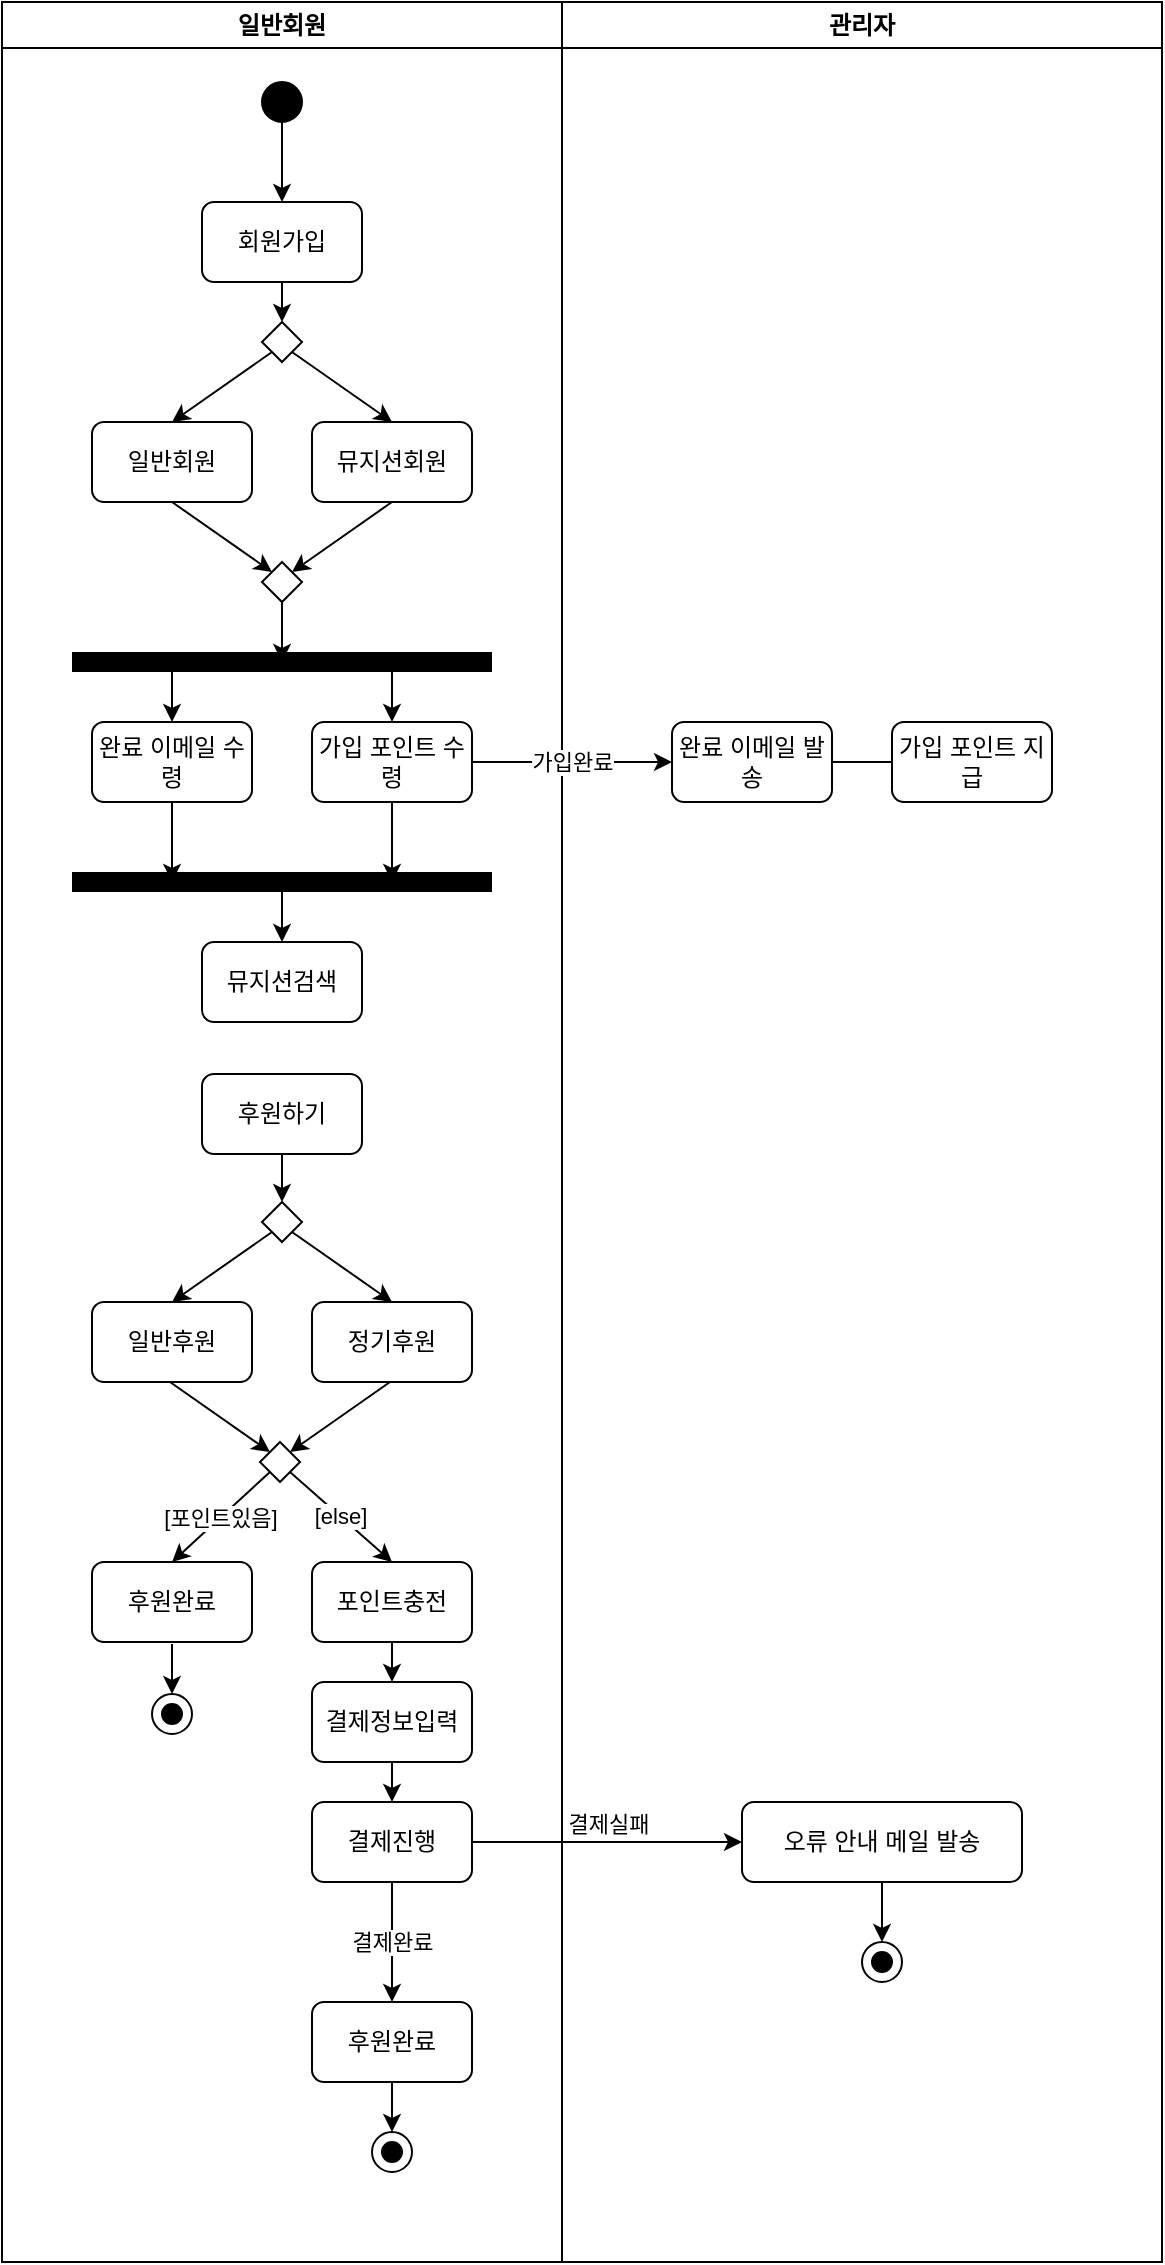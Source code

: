 <mxfile version="21.2.8" type="device">
  <diagram name="페이지-1" id="bxjBIJbBNhX_5_Wny5_U">
    <mxGraphModel dx="1434" dy="2013" grid="1" gridSize="10" guides="1" tooltips="1" connect="1" arrows="1" fold="1" page="1" pageScale="1" pageWidth="827" pageHeight="1169" math="0" shadow="0">
      <root>
        <mxCell id="0" />
        <mxCell id="1" parent="0" />
        <mxCell id="FxkmAxEzRvK7W1a0_CuK-5" value="일반회원" style="swimlane;whiteSpace=wrap;html=1;" vertex="1" parent="1">
          <mxGeometry x="100" y="-1160" width="280" height="1130" as="geometry">
            <mxRectangle x="480" y="-1110" width="140" height="30" as="alternateBounds" />
          </mxGeometry>
        </mxCell>
        <mxCell id="FxkmAxEzRvK7W1a0_CuK-1" value="" style="ellipse;whiteSpace=wrap;html=1;aspect=fixed;fillColor=#000000;" vertex="1" parent="FxkmAxEzRvK7W1a0_CuK-5">
          <mxGeometry x="130" y="40" width="20" height="20" as="geometry" />
        </mxCell>
        <mxCell id="FxkmAxEzRvK7W1a0_CuK-2" value="회원가입" style="rounded=1;whiteSpace=wrap;html=1;" vertex="1" parent="FxkmAxEzRvK7W1a0_CuK-5">
          <mxGeometry x="100" y="100" width="80" height="40" as="geometry" />
        </mxCell>
        <mxCell id="FxkmAxEzRvK7W1a0_CuK-3" value="" style="endArrow=classic;html=1;rounded=0;exitX=0.5;exitY=1;exitDx=0;exitDy=0;entryX=0.5;entryY=0;entryDx=0;entryDy=0;" edge="1" parent="FxkmAxEzRvK7W1a0_CuK-5" source="FxkmAxEzRvK7W1a0_CuK-1" target="FxkmAxEzRvK7W1a0_CuK-2">
          <mxGeometry width="50" height="50" relative="1" as="geometry">
            <mxPoint x="500" y="180" as="sourcePoint" />
            <mxPoint x="550" y="130" as="targetPoint" />
          </mxGeometry>
        </mxCell>
        <mxCell id="FxkmAxEzRvK7W1a0_CuK-9" value="완료 이메일 수령" style="rounded=1;whiteSpace=wrap;html=1;" vertex="1" parent="FxkmAxEzRvK7W1a0_CuK-5">
          <mxGeometry x="45" y="360" width="80" height="40" as="geometry" />
        </mxCell>
        <mxCell id="FxkmAxEzRvK7W1a0_CuK-10" value="가입 포인트 수령" style="rounded=1;whiteSpace=wrap;html=1;" vertex="1" parent="FxkmAxEzRvK7W1a0_CuK-5">
          <mxGeometry x="155" y="360" width="80" height="40" as="geometry" />
        </mxCell>
        <mxCell id="FxkmAxEzRvK7W1a0_CuK-11" value="" style="endArrow=classic;html=1;rounded=0;" edge="1" parent="FxkmAxEzRvK7W1a0_CuK-5">
          <mxGeometry width="50" height="50" relative="1" as="geometry">
            <mxPoint x="195" y="330" as="sourcePoint" />
            <mxPoint x="195" y="360" as="targetPoint" />
          </mxGeometry>
        </mxCell>
        <mxCell id="FxkmAxEzRvK7W1a0_CuK-14" value="" style="endArrow=none;html=1;rounded=0;strokeWidth=10;" edge="1" parent="FxkmAxEzRvK7W1a0_CuK-5">
          <mxGeometry width="50" height="50" relative="1" as="geometry">
            <mxPoint x="35" y="440" as="sourcePoint" />
            <mxPoint x="245" y="440" as="targetPoint" />
          </mxGeometry>
        </mxCell>
        <mxCell id="FxkmAxEzRvK7W1a0_CuK-7" value="" style="endArrow=none;html=1;rounded=0;strokeWidth=10;" edge="1" parent="FxkmAxEzRvK7W1a0_CuK-5">
          <mxGeometry width="50" height="50" relative="1" as="geometry">
            <mxPoint x="35" y="330" as="sourcePoint" />
            <mxPoint x="245" y="330" as="targetPoint" />
          </mxGeometry>
        </mxCell>
        <mxCell id="FxkmAxEzRvK7W1a0_CuK-8" value="" style="endArrow=classic;html=1;rounded=0;" edge="1" parent="FxkmAxEzRvK7W1a0_CuK-5">
          <mxGeometry width="50" height="50" relative="1" as="geometry">
            <mxPoint x="85" y="330" as="sourcePoint" />
            <mxPoint x="85" y="360" as="targetPoint" />
          </mxGeometry>
        </mxCell>
        <mxCell id="FxkmAxEzRvK7W1a0_CuK-18" value="" style="endArrow=classic;html=1;rounded=0;exitX=0.5;exitY=1;exitDx=0;exitDy=0;" edge="1" parent="FxkmAxEzRvK7W1a0_CuK-5" source="FxkmAxEzRvK7W1a0_CuK-9">
          <mxGeometry width="50" height="50" relative="1" as="geometry">
            <mxPoint x="465" y="320" as="sourcePoint" />
            <mxPoint x="85" y="440" as="targetPoint" />
          </mxGeometry>
        </mxCell>
        <mxCell id="FxkmAxEzRvK7W1a0_CuK-19" value="" style="endArrow=classic;html=1;rounded=0;exitX=0.5;exitY=1;exitDx=0;exitDy=0;" edge="1" parent="FxkmAxEzRvK7W1a0_CuK-5" source="FxkmAxEzRvK7W1a0_CuK-10">
          <mxGeometry width="50" height="50" relative="1" as="geometry">
            <mxPoint x="465" y="320" as="sourcePoint" />
            <mxPoint x="195" y="440" as="targetPoint" />
          </mxGeometry>
        </mxCell>
        <mxCell id="FxkmAxEzRvK7W1a0_CuK-20" value="" style="rhombus;whiteSpace=wrap;html=1;" vertex="1" parent="FxkmAxEzRvK7W1a0_CuK-5">
          <mxGeometry x="130" y="160" width="20" height="20" as="geometry" />
        </mxCell>
        <mxCell id="FxkmAxEzRvK7W1a0_CuK-21" value="일반회원" style="rounded=1;whiteSpace=wrap;html=1;" vertex="1" parent="FxkmAxEzRvK7W1a0_CuK-5">
          <mxGeometry x="45" y="210" width="80" height="40" as="geometry" />
        </mxCell>
        <mxCell id="FxkmAxEzRvK7W1a0_CuK-22" value="뮤지션회원" style="rounded=1;whiteSpace=wrap;html=1;" vertex="1" parent="FxkmAxEzRvK7W1a0_CuK-5">
          <mxGeometry x="155" y="210" width="80" height="40" as="geometry" />
        </mxCell>
        <mxCell id="FxkmAxEzRvK7W1a0_CuK-23" value="" style="endArrow=classic;html=1;rounded=0;exitX=0.5;exitY=1;exitDx=0;exitDy=0;entryX=0.5;entryY=0;entryDx=0;entryDy=0;" edge="1" parent="FxkmAxEzRvK7W1a0_CuK-5" source="FxkmAxEzRvK7W1a0_CuK-2" target="FxkmAxEzRvK7W1a0_CuK-20">
          <mxGeometry width="50" height="50" relative="1" as="geometry">
            <mxPoint x="460" y="160" as="sourcePoint" />
            <mxPoint x="510" y="110" as="targetPoint" />
          </mxGeometry>
        </mxCell>
        <mxCell id="FxkmAxEzRvK7W1a0_CuK-24" value="" style="endArrow=classic;html=1;rounded=0;exitX=0;exitY=1;exitDx=0;exitDy=0;entryX=0.5;entryY=0;entryDx=0;entryDy=0;" edge="1" parent="FxkmAxEzRvK7W1a0_CuK-5" source="FxkmAxEzRvK7W1a0_CuK-20" target="FxkmAxEzRvK7W1a0_CuK-21">
          <mxGeometry width="50" height="50" relative="1" as="geometry">
            <mxPoint x="460" y="160" as="sourcePoint" />
            <mxPoint x="510" y="110" as="targetPoint" />
          </mxGeometry>
        </mxCell>
        <mxCell id="FxkmAxEzRvK7W1a0_CuK-25" value="" style="endArrow=classic;html=1;rounded=0;exitX=1;exitY=1;exitDx=0;exitDy=0;entryX=0.5;entryY=0;entryDx=0;entryDy=0;" edge="1" parent="FxkmAxEzRvK7W1a0_CuK-5" source="FxkmAxEzRvK7W1a0_CuK-20" target="FxkmAxEzRvK7W1a0_CuK-22">
          <mxGeometry width="50" height="50" relative="1" as="geometry">
            <mxPoint x="460" y="160" as="sourcePoint" />
            <mxPoint x="510" y="110" as="targetPoint" />
          </mxGeometry>
        </mxCell>
        <mxCell id="FxkmAxEzRvK7W1a0_CuK-26" value="" style="rhombus;whiteSpace=wrap;html=1;" vertex="1" parent="FxkmAxEzRvK7W1a0_CuK-5">
          <mxGeometry x="130" y="280" width="20" height="20" as="geometry" />
        </mxCell>
        <mxCell id="FxkmAxEzRvK7W1a0_CuK-27" value="" style="endArrow=classic;html=1;rounded=0;exitX=0.5;exitY=1;exitDx=0;exitDy=0;entryX=0;entryY=0;entryDx=0;entryDy=0;" edge="1" parent="FxkmAxEzRvK7W1a0_CuK-5" source="FxkmAxEzRvK7W1a0_CuK-21" target="FxkmAxEzRvK7W1a0_CuK-26">
          <mxGeometry width="50" height="50" relative="1" as="geometry">
            <mxPoint x="460" y="160" as="sourcePoint" />
            <mxPoint x="510" y="110" as="targetPoint" />
          </mxGeometry>
        </mxCell>
        <mxCell id="FxkmAxEzRvK7W1a0_CuK-28" value="" style="endArrow=classic;html=1;rounded=0;exitX=0.5;exitY=1;exitDx=0;exitDy=0;entryX=1;entryY=0;entryDx=0;entryDy=0;" edge="1" parent="FxkmAxEzRvK7W1a0_CuK-5" source="FxkmAxEzRvK7W1a0_CuK-22" target="FxkmAxEzRvK7W1a0_CuK-26">
          <mxGeometry width="50" height="50" relative="1" as="geometry">
            <mxPoint x="460" y="160" as="sourcePoint" />
            <mxPoint x="510" y="110" as="targetPoint" />
          </mxGeometry>
        </mxCell>
        <mxCell id="FxkmAxEzRvK7W1a0_CuK-30" value="뮤지션검색" style="rounded=1;whiteSpace=wrap;html=1;" vertex="1" parent="FxkmAxEzRvK7W1a0_CuK-5">
          <mxGeometry x="100" y="470" width="80" height="40" as="geometry" />
        </mxCell>
        <mxCell id="FxkmAxEzRvK7W1a0_CuK-32" value="후원하기" style="rounded=1;whiteSpace=wrap;html=1;" vertex="1" parent="FxkmAxEzRvK7W1a0_CuK-5">
          <mxGeometry x="100" y="536" width="80" height="40" as="geometry" />
        </mxCell>
        <mxCell id="FxkmAxEzRvK7W1a0_CuK-35" value="" style="rhombus;whiteSpace=wrap;html=1;" vertex="1" parent="FxkmAxEzRvK7W1a0_CuK-5">
          <mxGeometry x="130" y="600" width="20" height="20" as="geometry" />
        </mxCell>
        <mxCell id="FxkmAxEzRvK7W1a0_CuK-36" value="일반후원" style="rounded=1;whiteSpace=wrap;html=1;" vertex="1" parent="FxkmAxEzRvK7W1a0_CuK-5">
          <mxGeometry x="45" y="650" width="80" height="40" as="geometry" />
        </mxCell>
        <mxCell id="FxkmAxEzRvK7W1a0_CuK-37" value="정기후원" style="rounded=1;whiteSpace=wrap;html=1;" vertex="1" parent="FxkmAxEzRvK7W1a0_CuK-5">
          <mxGeometry x="155" y="650" width="80" height="40" as="geometry" />
        </mxCell>
        <mxCell id="FxkmAxEzRvK7W1a0_CuK-38" value="" style="endArrow=classic;html=1;rounded=0;exitX=0;exitY=1;exitDx=0;exitDy=0;entryX=0.5;entryY=0;entryDx=0;entryDy=0;" edge="1" source="FxkmAxEzRvK7W1a0_CuK-35" target="FxkmAxEzRvK7W1a0_CuK-36" parent="FxkmAxEzRvK7W1a0_CuK-5">
          <mxGeometry width="50" height="50" relative="1" as="geometry">
            <mxPoint x="460" y="600" as="sourcePoint" />
            <mxPoint x="510" y="550" as="targetPoint" />
          </mxGeometry>
        </mxCell>
        <mxCell id="FxkmAxEzRvK7W1a0_CuK-39" value="" style="endArrow=classic;html=1;rounded=0;exitX=1;exitY=1;exitDx=0;exitDy=0;entryX=0.5;entryY=0;entryDx=0;entryDy=0;" edge="1" source="FxkmAxEzRvK7W1a0_CuK-35" target="FxkmAxEzRvK7W1a0_CuK-37" parent="FxkmAxEzRvK7W1a0_CuK-5">
          <mxGeometry width="50" height="50" relative="1" as="geometry">
            <mxPoint x="460" y="600" as="sourcePoint" />
            <mxPoint x="510" y="550" as="targetPoint" />
          </mxGeometry>
        </mxCell>
        <mxCell id="FxkmAxEzRvK7W1a0_CuK-43" value="" style="endArrow=classic;html=1;rounded=0;exitX=0.5;exitY=1;exitDx=0;exitDy=0;entryX=0.5;entryY=0;entryDx=0;entryDy=0;" edge="1" parent="FxkmAxEzRvK7W1a0_CuK-5" source="FxkmAxEzRvK7W1a0_CuK-32" target="FxkmAxEzRvK7W1a0_CuK-35">
          <mxGeometry width="50" height="50" relative="1" as="geometry">
            <mxPoint x="460" y="430" as="sourcePoint" />
            <mxPoint x="510" y="380" as="targetPoint" />
          </mxGeometry>
        </mxCell>
        <mxCell id="FxkmAxEzRvK7W1a0_CuK-49" value="결제정보입력" style="rounded=1;whiteSpace=wrap;html=1;" vertex="1" parent="FxkmAxEzRvK7W1a0_CuK-5">
          <mxGeometry x="155" y="840" width="80" height="40" as="geometry" />
        </mxCell>
        <mxCell id="FxkmAxEzRvK7W1a0_CuK-54" value="결제진행" style="rounded=1;whiteSpace=wrap;html=1;" vertex="1" parent="FxkmAxEzRvK7W1a0_CuK-5">
          <mxGeometry x="155" y="900" width="80" height="40" as="geometry" />
        </mxCell>
        <mxCell id="FxkmAxEzRvK7W1a0_CuK-70" value="후원완료" style="rounded=1;whiteSpace=wrap;html=1;" vertex="1" parent="FxkmAxEzRvK7W1a0_CuK-5">
          <mxGeometry x="45" y="780" width="80" height="40" as="geometry" />
        </mxCell>
        <mxCell id="FxkmAxEzRvK7W1a0_CuK-71" value="포인트충전" style="rounded=1;whiteSpace=wrap;html=1;" vertex="1" parent="FxkmAxEzRvK7W1a0_CuK-5">
          <mxGeometry x="155" y="780" width="80" height="40" as="geometry" />
        </mxCell>
        <mxCell id="FxkmAxEzRvK7W1a0_CuK-75" value="" style="endArrow=classic;html=1;rounded=0;exitX=0.5;exitY=1;exitDx=0;exitDy=0;entryX=0.5;entryY=0;entryDx=0;entryDy=0;" edge="1" parent="FxkmAxEzRvK7W1a0_CuK-5" source="FxkmAxEzRvK7W1a0_CuK-71" target="FxkmAxEzRvK7W1a0_CuK-49">
          <mxGeometry width="50" height="50" relative="1" as="geometry">
            <mxPoint x="460" y="610" as="sourcePoint" />
            <mxPoint x="510" y="560" as="targetPoint" />
          </mxGeometry>
        </mxCell>
        <mxCell id="FxkmAxEzRvK7W1a0_CuK-76" value="" style="endArrow=classic;html=1;rounded=0;exitX=0.5;exitY=1;exitDx=0;exitDy=0;entryX=0.5;entryY=0;entryDx=0;entryDy=0;" edge="1" parent="FxkmAxEzRvK7W1a0_CuK-5" source="FxkmAxEzRvK7W1a0_CuK-49" target="FxkmAxEzRvK7W1a0_CuK-54">
          <mxGeometry width="50" height="50" relative="1" as="geometry">
            <mxPoint x="460" y="610" as="sourcePoint" />
            <mxPoint x="510" y="560" as="targetPoint" />
          </mxGeometry>
        </mxCell>
        <mxCell id="FxkmAxEzRvK7W1a0_CuK-78" value="후원완료" style="rounded=1;whiteSpace=wrap;html=1;" vertex="1" parent="FxkmAxEzRvK7W1a0_CuK-5">
          <mxGeometry x="155" y="1000" width="80" height="40" as="geometry" />
        </mxCell>
        <mxCell id="FxkmAxEzRvK7W1a0_CuK-79" value="결제완료" style="endArrow=classic;html=1;rounded=0;exitX=0.5;exitY=1;exitDx=0;exitDy=0;" edge="1" parent="FxkmAxEzRvK7W1a0_CuK-5" source="FxkmAxEzRvK7W1a0_CuK-54" target="FxkmAxEzRvK7W1a0_CuK-78">
          <mxGeometry width="50" height="50" relative="1" as="geometry">
            <mxPoint x="460" y="1010" as="sourcePoint" />
            <mxPoint x="510" y="960" as="targetPoint" />
          </mxGeometry>
        </mxCell>
        <mxCell id="FxkmAxEzRvK7W1a0_CuK-84" value="" style="ellipse;whiteSpace=wrap;html=1;aspect=fixed;" vertex="1" parent="FxkmAxEzRvK7W1a0_CuK-5">
          <mxGeometry x="185" y="1065" width="20" height="20" as="geometry" />
        </mxCell>
        <mxCell id="FxkmAxEzRvK7W1a0_CuK-85" value="" style="ellipse;whiteSpace=wrap;html=1;aspect=fixed;fillColor=#000000;" vertex="1" parent="FxkmAxEzRvK7W1a0_CuK-5">
          <mxGeometry x="190" y="1070" width="10" height="10" as="geometry" />
        </mxCell>
        <mxCell id="FxkmAxEzRvK7W1a0_CuK-87" value="" style="endArrow=classic;html=1;rounded=0;exitX=0.5;exitY=1;exitDx=0;exitDy=0;entryX=0.5;entryY=0;entryDx=0;entryDy=0;" edge="1" parent="FxkmAxEzRvK7W1a0_CuK-5" source="FxkmAxEzRvK7W1a0_CuK-78" target="FxkmAxEzRvK7W1a0_CuK-84">
          <mxGeometry width="50" height="50" relative="1" as="geometry">
            <mxPoint x="460" y="810" as="sourcePoint" />
            <mxPoint x="510" y="760" as="targetPoint" />
          </mxGeometry>
        </mxCell>
        <mxCell id="FxkmAxEzRvK7W1a0_CuK-6" value="관리자" style="swimlane;whiteSpace=wrap;html=1;" vertex="1" parent="1">
          <mxGeometry x="380" y="-1160" width="300" height="1130" as="geometry" />
        </mxCell>
        <mxCell id="FxkmAxEzRvK7W1a0_CuK-52" value="오류 안내 메일 발송" style="rounded=1;whiteSpace=wrap;html=1;" vertex="1" parent="FxkmAxEzRvK7W1a0_CuK-6">
          <mxGeometry x="90" y="900" width="140" height="40" as="geometry" />
        </mxCell>
        <mxCell id="FxkmAxEzRvK7W1a0_CuK-61" value="" style="endArrow=classic;html=1;rounded=0;exitX=0.5;exitY=1;exitDx=0;exitDy=0;entryX=0.5;entryY=0;entryDx=0;entryDy=0;" edge="1" parent="FxkmAxEzRvK7W1a0_CuK-6" source="FxkmAxEzRvK7W1a0_CuK-52" target="FxkmAxEzRvK7W1a0_CuK-58">
          <mxGeometry width="50" height="50" relative="1" as="geometry">
            <mxPoint x="180" y="810" as="sourcePoint" />
            <mxPoint x="230" y="760" as="targetPoint" />
          </mxGeometry>
        </mxCell>
        <mxCell id="FxkmAxEzRvK7W1a0_CuK-58" value="" style="ellipse;whiteSpace=wrap;html=1;aspect=fixed;" vertex="1" parent="FxkmAxEzRvK7W1a0_CuK-6">
          <mxGeometry x="150" y="970" width="20" height="20" as="geometry" />
        </mxCell>
        <mxCell id="FxkmAxEzRvK7W1a0_CuK-57" value="" style="ellipse;whiteSpace=wrap;html=1;aspect=fixed;fillColor=#000000;" vertex="1" parent="FxkmAxEzRvK7W1a0_CuK-6">
          <mxGeometry x="155" y="975" width="10" height="10" as="geometry" />
        </mxCell>
        <mxCell id="FxkmAxEzRvK7W1a0_CuK-80" value="완료 이메일 발송" style="rounded=1;whiteSpace=wrap;html=1;" vertex="1" parent="FxkmAxEzRvK7W1a0_CuK-6">
          <mxGeometry x="55" y="360" width="80" height="40" as="geometry" />
        </mxCell>
        <mxCell id="FxkmAxEzRvK7W1a0_CuK-81" value="가입 포인트 지급" style="rounded=1;whiteSpace=wrap;html=1;" vertex="1" parent="FxkmAxEzRvK7W1a0_CuK-6">
          <mxGeometry x="165" y="360" width="80" height="40" as="geometry" />
        </mxCell>
        <mxCell id="FxkmAxEzRvK7W1a0_CuK-83" value="" style="endArrow=none;html=1;rounded=0;exitX=1;exitY=0.5;exitDx=0;exitDy=0;entryX=0;entryY=0.5;entryDx=0;entryDy=0;" edge="1" parent="FxkmAxEzRvK7W1a0_CuK-6" source="FxkmAxEzRvK7W1a0_CuK-80" target="FxkmAxEzRvK7W1a0_CuK-81">
          <mxGeometry width="50" height="50" relative="1" as="geometry">
            <mxPoint x="180" y="610" as="sourcePoint" />
            <mxPoint x="230" y="560" as="targetPoint" />
          </mxGeometry>
        </mxCell>
        <mxCell id="FxkmAxEzRvK7W1a0_CuK-29" value="" style="endArrow=classic;html=1;rounded=0;exitX=0.5;exitY=1;exitDx=0;exitDy=0;" edge="1" parent="1" source="FxkmAxEzRvK7W1a0_CuK-26">
          <mxGeometry width="50" height="50" relative="1" as="geometry">
            <mxPoint x="560" y="-1000" as="sourcePoint" />
            <mxPoint x="240" y="-830" as="targetPoint" />
          </mxGeometry>
        </mxCell>
        <mxCell id="FxkmAxEzRvK7W1a0_CuK-31" value="" style="endArrow=classic;html=1;rounded=0;entryX=0.5;entryY=0;entryDx=0;entryDy=0;" edge="1" parent="1" target="FxkmAxEzRvK7W1a0_CuK-30">
          <mxGeometry width="50" height="50" relative="1" as="geometry">
            <mxPoint x="240" y="-720" as="sourcePoint" />
            <mxPoint x="610" y="-850" as="targetPoint" />
          </mxGeometry>
        </mxCell>
        <mxCell id="FxkmAxEzRvK7W1a0_CuK-66" value="" style="rhombus;whiteSpace=wrap;html=1;" vertex="1" parent="1">
          <mxGeometry x="229" y="-440" width="20" height="20" as="geometry" />
        </mxCell>
        <mxCell id="FxkmAxEzRvK7W1a0_CuK-67" value="" style="endArrow=classic;html=1;rounded=0;exitX=0.5;exitY=1;exitDx=0;exitDy=0;entryX=0;entryY=0;entryDx=0;entryDy=0;" edge="1" parent="1" target="FxkmAxEzRvK7W1a0_CuK-66">
          <mxGeometry width="50" height="50" relative="1" as="geometry">
            <mxPoint x="184" y="-470" as="sourcePoint" />
            <mxPoint x="609" y="-610" as="targetPoint" />
          </mxGeometry>
        </mxCell>
        <mxCell id="FxkmAxEzRvK7W1a0_CuK-68" value="" style="endArrow=classic;html=1;rounded=0;exitX=0.5;exitY=1;exitDx=0;exitDy=0;entryX=1;entryY=0;entryDx=0;entryDy=0;" edge="1" parent="1" target="FxkmAxEzRvK7W1a0_CuK-66">
          <mxGeometry width="50" height="50" relative="1" as="geometry">
            <mxPoint x="294" y="-470" as="sourcePoint" />
            <mxPoint x="609" y="-610" as="targetPoint" />
          </mxGeometry>
        </mxCell>
        <mxCell id="FxkmAxEzRvK7W1a0_CuK-72" value="[포인트있음]" style="endArrow=classic;html=1;rounded=0;exitX=0;exitY=1;exitDx=0;exitDy=0;entryX=0.5;entryY=0;entryDx=0;entryDy=0;" edge="1" parent="1" source="FxkmAxEzRvK7W1a0_CuK-66" target="FxkmAxEzRvK7W1a0_CuK-70">
          <mxGeometry width="50" height="50" relative="1" as="geometry">
            <mxPoint x="560" y="-550" as="sourcePoint" />
            <mxPoint x="610" y="-600" as="targetPoint" />
          </mxGeometry>
        </mxCell>
        <mxCell id="FxkmAxEzRvK7W1a0_CuK-73" value="[else]" style="endArrow=classic;html=1;rounded=0;exitX=1;exitY=1;exitDx=0;exitDy=0;entryX=0.5;entryY=0;entryDx=0;entryDy=0;" edge="1" parent="1" source="FxkmAxEzRvK7W1a0_CuK-66" target="FxkmAxEzRvK7W1a0_CuK-71">
          <mxGeometry width="50" height="50" relative="1" as="geometry">
            <mxPoint x="560" y="-550" as="sourcePoint" />
            <mxPoint x="610" y="-600" as="targetPoint" />
          </mxGeometry>
        </mxCell>
        <mxCell id="FxkmAxEzRvK7W1a0_CuK-74" value="결제실패" style="endArrow=classic;html=1;rounded=0;exitX=1;exitY=0.5;exitDx=0;exitDy=0;labelPosition=center;verticalLabelPosition=top;align=center;verticalAlign=bottom;" edge="1" parent="1" source="FxkmAxEzRvK7W1a0_CuK-54" target="FxkmAxEzRvK7W1a0_CuK-52">
          <mxGeometry width="50" height="50" relative="1" as="geometry">
            <mxPoint x="560" y="-550" as="sourcePoint" />
            <mxPoint x="610" y="-600" as="targetPoint" />
          </mxGeometry>
        </mxCell>
        <mxCell id="FxkmAxEzRvK7W1a0_CuK-82" value="가입완료" style="endArrow=classic;html=1;rounded=0;exitX=1;exitY=0.5;exitDx=0;exitDy=0;entryX=0;entryY=0.5;entryDx=0;entryDy=0;" edge="1" parent="1" source="FxkmAxEzRvK7W1a0_CuK-10" target="FxkmAxEzRvK7W1a0_CuK-80">
          <mxGeometry width="50" height="50" relative="1" as="geometry">
            <mxPoint x="560" y="-550" as="sourcePoint" />
            <mxPoint x="610" y="-600" as="targetPoint" />
          </mxGeometry>
        </mxCell>
        <mxCell id="FxkmAxEzRvK7W1a0_CuK-90" value="" style="ellipse;whiteSpace=wrap;html=1;aspect=fixed;" vertex="1" parent="1">
          <mxGeometry x="175" y="-314" width="20" height="20" as="geometry" />
        </mxCell>
        <mxCell id="FxkmAxEzRvK7W1a0_CuK-91" value="" style="ellipse;whiteSpace=wrap;html=1;aspect=fixed;fillColor=#000000;" vertex="1" parent="1">
          <mxGeometry x="180" y="-309" width="10" height="10" as="geometry" />
        </mxCell>
        <mxCell id="FxkmAxEzRvK7W1a0_CuK-92" value="" style="endArrow=classic;html=1;rounded=0;exitX=0.5;exitY=1;exitDx=0;exitDy=0;entryX=0.5;entryY=0;entryDx=0;entryDy=0;" edge="1" parent="1" target="FxkmAxEzRvK7W1a0_CuK-90">
          <mxGeometry width="50" height="50" relative="1" as="geometry">
            <mxPoint x="185" y="-339" as="sourcePoint" />
            <mxPoint x="500" y="-619" as="targetPoint" />
          </mxGeometry>
        </mxCell>
      </root>
    </mxGraphModel>
  </diagram>
</mxfile>
